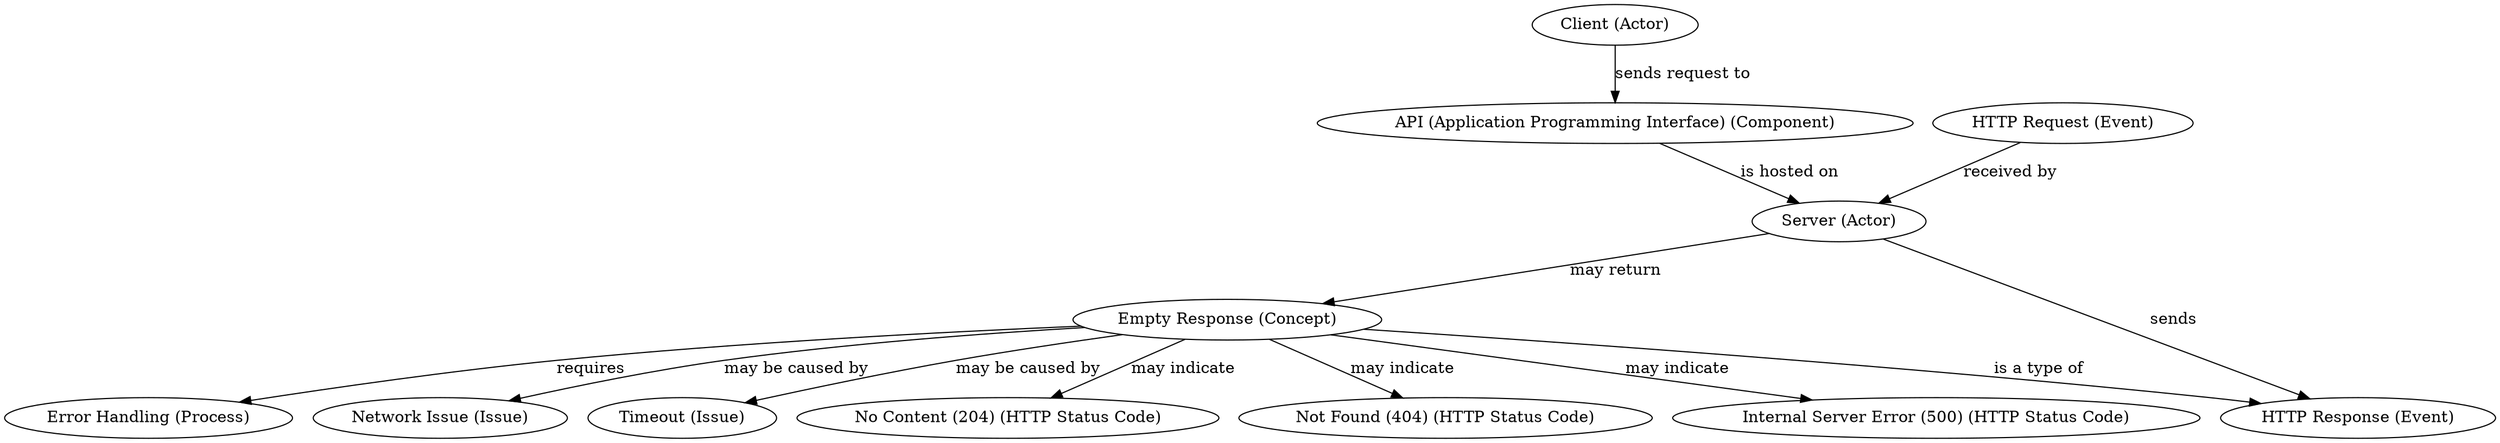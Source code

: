 // Knowledge Graph
digraph {
	empty_response [label="Empty Response (Concept)"]
	api [label="API (Application Programming Interface) (Component)"]
	client [label="Client (Actor)"]
	server [label="Server (Actor)"]
	http_request [label="HTTP Request (Event)"]
	http_response [label="HTTP Response (Event)"]
	error_handling [label="Error Handling (Process)"]
	network_issue [label="Network Issue (Issue)"]
	timeout [label="Timeout (Issue)"]
	no_content [label="No Content (204) (HTTP Status Code)"]
	not_found [label="Not Found (404) (HTTP Status Code)"]
	internal_server_error [label="Internal Server Error (500) (HTTP Status Code)"]
	client -> api [label="sends request to"]
	api -> server [label="is hosted on"]
	server -> empty_response [label="may return"]
	http_request -> server [label="received by"]
	server -> http_response [label=sends]
	empty_response -> http_response [label="is a type of"]
	empty_response -> error_handling [label=requires]
	empty_response -> network_issue [label="may be caused by"]
	empty_response -> timeout [label="may be caused by"]
	empty_response -> no_content [label="may indicate"]
	empty_response -> not_found [label="may indicate"]
	empty_response -> internal_server_error [label="may indicate"]
}
